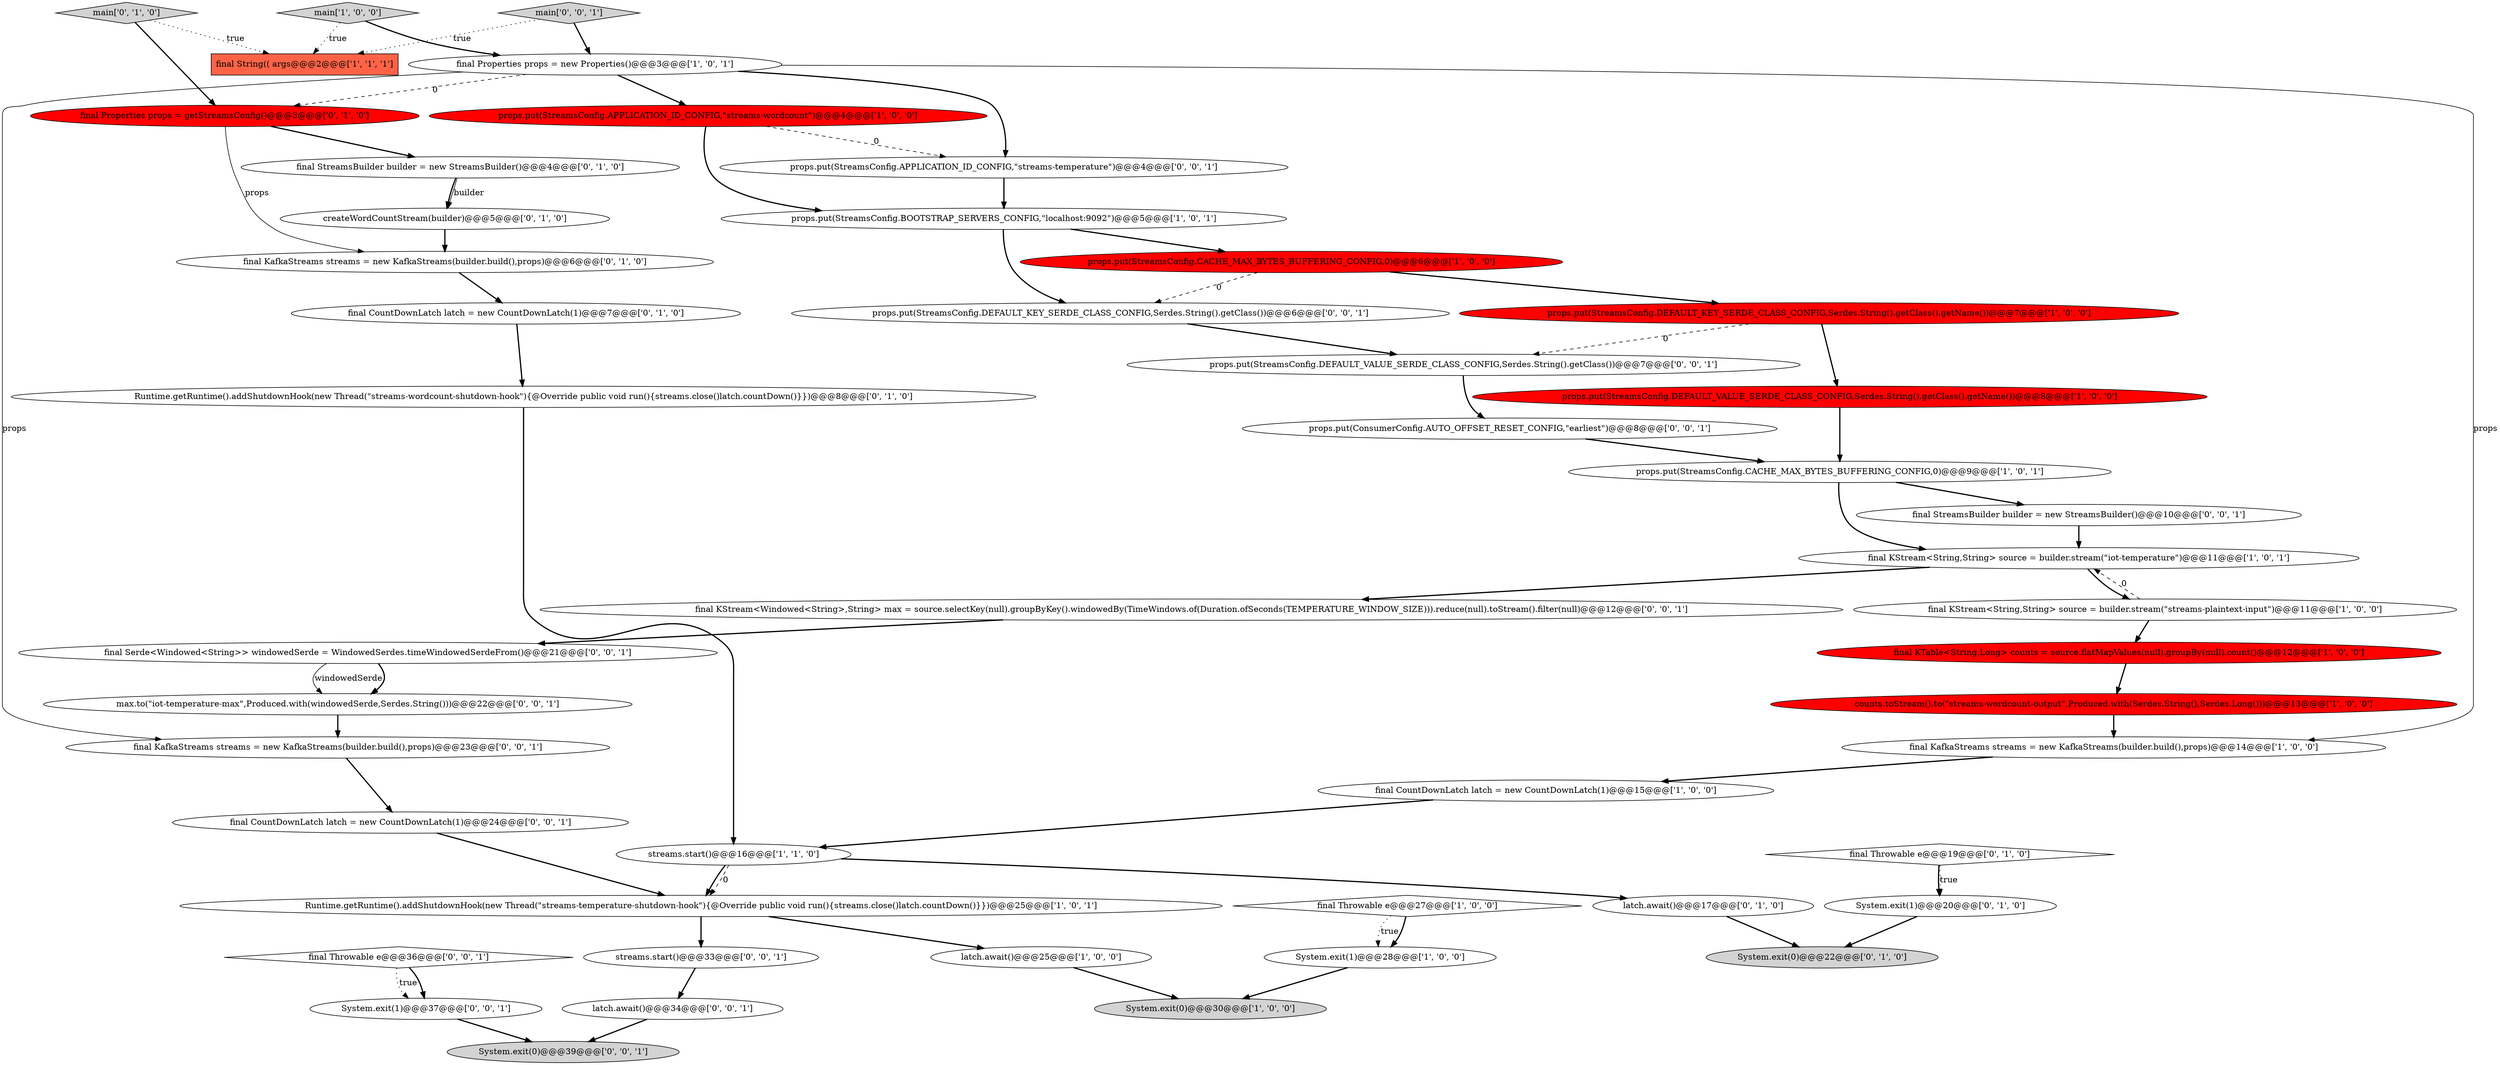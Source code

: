 digraph {
25 [style = filled, label = "createWordCountStream(builder)@@@5@@@['0', '1', '0']", fillcolor = white, shape = ellipse image = "AAA0AAABBB2BBB"];
29 [style = filled, label = "Runtime.getRuntime().addShutdownHook(new Thread(\"streams-wordcount-shutdown-hook\"){@Override public void run(){streams.close()latch.countDown()}})@@@8@@@['0', '1', '0']", fillcolor = white, shape = ellipse image = "AAA0AAABBB2BBB"];
33 [style = filled, label = "final CountDownLatch latch = new CountDownLatch(1)@@@24@@@['0', '0', '1']", fillcolor = white, shape = ellipse image = "AAA0AAABBB3BBB"];
4 [style = filled, label = "final KStream<String,String> source = builder.stream(\"iot-temperature\")@@@11@@@['1', '0', '1']", fillcolor = white, shape = ellipse image = "AAA0AAABBB1BBB"];
14 [style = filled, label = "Runtime.getRuntime().addShutdownHook(new Thread(\"streams-temperature-shutdown-hook\"){@Override public void run(){streams.close()latch.countDown()}})@@@25@@@['1', '0', '1']", fillcolor = white, shape = ellipse image = "AAA0AAABBB1BBB"];
16 [style = filled, label = "final KafkaStreams streams = new KafkaStreams(builder.build(),props)@@@14@@@['1', '0', '0']", fillcolor = white, shape = ellipse image = "AAA0AAABBB1BBB"];
35 [style = filled, label = "final Throwable e@@@36@@@['0', '0', '1']", fillcolor = white, shape = diamond image = "AAA0AAABBB3BBB"];
3 [style = filled, label = "System.exit(0)@@@30@@@['1', '0', '0']", fillcolor = lightgray, shape = ellipse image = "AAA0AAABBB1BBB"];
22 [style = filled, label = "latch.await()@@@17@@@['0', '1', '0']", fillcolor = white, shape = ellipse image = "AAA0AAABBB2BBB"];
2 [style = filled, label = "final Properties props = new Properties()@@@3@@@['1', '0', '1']", fillcolor = white, shape = ellipse image = "AAA0AAABBB1BBB"];
26 [style = filled, label = "final KafkaStreams streams = new KafkaStreams(builder.build(),props)@@@6@@@['0', '1', '0']", fillcolor = white, shape = ellipse image = "AAA0AAABBB2BBB"];
28 [style = filled, label = "final Properties props = getStreamsConfig()@@@3@@@['0', '1', '0']", fillcolor = red, shape = ellipse image = "AAA1AAABBB2BBB"];
30 [style = filled, label = "final StreamsBuilder builder = new StreamsBuilder()@@@4@@@['0', '1', '0']", fillcolor = white, shape = ellipse image = "AAA0AAABBB2BBB"];
20 [style = filled, label = "System.exit(1)@@@28@@@['1', '0', '0']", fillcolor = white, shape = ellipse image = "AAA0AAABBB1BBB"];
44 [style = filled, label = "final Serde<Windowed<String>> windowedSerde = WindowedSerdes.timeWindowedSerdeFrom()@@@21@@@['0', '0', '1']", fillcolor = white, shape = ellipse image = "AAA0AAABBB3BBB"];
24 [style = filled, label = "System.exit(0)@@@22@@@['0', '1', '0']", fillcolor = lightgray, shape = ellipse image = "AAA0AAABBB2BBB"];
23 [style = filled, label = "final Throwable e@@@19@@@['0', '1', '0']", fillcolor = white, shape = diamond image = "AAA0AAABBB2BBB"];
41 [style = filled, label = "main['0', '0', '1']", fillcolor = lightgray, shape = diamond image = "AAA0AAABBB3BBB"];
5 [style = filled, label = "props.put(StreamsConfig.APPLICATION_ID_CONFIG,\"streams-wordcount\")@@@4@@@['1', '0', '0']", fillcolor = red, shape = ellipse image = "AAA1AAABBB1BBB"];
15 [style = filled, label = "props.put(StreamsConfig.CACHE_MAX_BYTES_BUFFERING_CONFIG,0)@@@9@@@['1', '0', '1']", fillcolor = white, shape = ellipse image = "AAA0AAABBB1BBB"];
43 [style = filled, label = "props.put(StreamsConfig.DEFAULT_KEY_SERDE_CLASS_CONFIG,Serdes.String().getClass())@@@6@@@['0', '0', '1']", fillcolor = white, shape = ellipse image = "AAA0AAABBB3BBB"];
12 [style = filled, label = "props.put(StreamsConfig.CACHE_MAX_BYTES_BUFFERING_CONFIG,0)@@@6@@@['1', '0', '0']", fillcolor = red, shape = ellipse image = "AAA1AAABBB1BBB"];
1 [style = filled, label = "final CountDownLatch latch = new CountDownLatch(1)@@@15@@@['1', '0', '0']", fillcolor = white, shape = ellipse image = "AAA0AAABBB1BBB"];
9 [style = filled, label = "props.put(StreamsConfig.BOOTSTRAP_SERVERS_CONFIG,\"localhost:9092\")@@@5@@@['1', '0', '1']", fillcolor = white, shape = ellipse image = "AAA0AAABBB1BBB"];
19 [style = filled, label = "final String(( args@@@2@@@['1', '1', '1']", fillcolor = tomato, shape = box image = "AAA0AAABBB1BBB"];
7 [style = filled, label = "final KTable<String,Long> counts = source.flatMapValues(null).groupBy(null).count()@@@12@@@['1', '0', '0']", fillcolor = red, shape = ellipse image = "AAA1AAABBB1BBB"];
10 [style = filled, label = "counts.toStream().to(\"streams-wordcount-output\",Produced.with(Serdes.String(),Serdes.Long()))@@@13@@@['1', '0', '0']", fillcolor = red, shape = ellipse image = "AAA1AAABBB1BBB"];
47 [style = filled, label = "props.put(StreamsConfig.DEFAULT_VALUE_SERDE_CLASS_CONFIG,Serdes.String().getClass())@@@7@@@['0', '0', '1']", fillcolor = white, shape = ellipse image = "AAA0AAABBB3BBB"];
32 [style = filled, label = "final KStream<Windowed<String>,String> max = source.selectKey(null).groupByKey().windowedBy(TimeWindows.of(Duration.ofSeconds(TEMPERATURE_WINDOW_SIZE))).reduce(null).toStream().filter(null)@@@12@@@['0', '0', '1']", fillcolor = white, shape = ellipse image = "AAA0AAABBB3BBB"];
6 [style = filled, label = "props.put(StreamsConfig.DEFAULT_VALUE_SERDE_CLASS_CONFIG,Serdes.String().getClass().getName())@@@8@@@['1', '0', '0']", fillcolor = red, shape = ellipse image = "AAA1AAABBB1BBB"];
11 [style = filled, label = "main['1', '0', '0']", fillcolor = lightgray, shape = diamond image = "AAA0AAABBB1BBB"];
18 [style = filled, label = "props.put(StreamsConfig.DEFAULT_KEY_SERDE_CLASS_CONFIG,Serdes.String().getClass().getName())@@@7@@@['1', '0', '0']", fillcolor = red, shape = ellipse image = "AAA1AAABBB1BBB"];
37 [style = filled, label = "props.put(StreamsConfig.APPLICATION_ID_CONFIG,\"streams-temperature\")@@@4@@@['0', '0', '1']", fillcolor = white, shape = ellipse image = "AAA0AAABBB3BBB"];
39 [style = filled, label = "streams.start()@@@33@@@['0', '0', '1']", fillcolor = white, shape = ellipse image = "AAA0AAABBB3BBB"];
0 [style = filled, label = "final KStream<String,String> source = builder.stream(\"streams-plaintext-input\")@@@11@@@['1', '0', '0']", fillcolor = white, shape = ellipse image = "AAA0AAABBB1BBB"];
38 [style = filled, label = "final StreamsBuilder builder = new StreamsBuilder()@@@10@@@['0', '0', '1']", fillcolor = white, shape = ellipse image = "AAA0AAABBB3BBB"];
46 [style = filled, label = "props.put(ConsumerConfig.AUTO_OFFSET_RESET_CONFIG,\"earliest\")@@@8@@@['0', '0', '1']", fillcolor = white, shape = ellipse image = "AAA0AAABBB3BBB"];
13 [style = filled, label = "latch.await()@@@25@@@['1', '0', '0']", fillcolor = white, shape = ellipse image = "AAA0AAABBB1BBB"];
31 [style = filled, label = "System.exit(1)@@@20@@@['0', '1', '0']", fillcolor = white, shape = ellipse image = "AAA0AAABBB2BBB"];
40 [style = filled, label = "latch.await()@@@34@@@['0', '0', '1']", fillcolor = white, shape = ellipse image = "AAA0AAABBB3BBB"];
34 [style = filled, label = "System.exit(1)@@@37@@@['0', '0', '1']", fillcolor = white, shape = ellipse image = "AAA0AAABBB3BBB"];
21 [style = filled, label = "main['0', '1', '0']", fillcolor = lightgray, shape = diamond image = "AAA0AAABBB2BBB"];
8 [style = filled, label = "streams.start()@@@16@@@['1', '1', '0']", fillcolor = white, shape = ellipse image = "AAA0AAABBB1BBB"];
27 [style = filled, label = "final CountDownLatch latch = new CountDownLatch(1)@@@7@@@['0', '1', '0']", fillcolor = white, shape = ellipse image = "AAA0AAABBB2BBB"];
36 [style = filled, label = "System.exit(0)@@@39@@@['0', '0', '1']", fillcolor = lightgray, shape = ellipse image = "AAA0AAABBB3BBB"];
42 [style = filled, label = "final KafkaStreams streams = new KafkaStreams(builder.build(),props)@@@23@@@['0', '0', '1']", fillcolor = white, shape = ellipse image = "AAA0AAABBB3BBB"];
45 [style = filled, label = "max.to(\"iot-temperature-max\",Produced.with(windowedSerde,Serdes.String()))@@@22@@@['0', '0', '1']", fillcolor = white, shape = ellipse image = "AAA0AAABBB3BBB"];
17 [style = filled, label = "final Throwable e@@@27@@@['1', '0', '0']", fillcolor = white, shape = diamond image = "AAA0AAABBB1BBB"];
17->20 [style = dotted, label="true"];
23->31 [style = bold, label=""];
29->8 [style = bold, label=""];
15->38 [style = bold, label=""];
33->14 [style = bold, label=""];
18->47 [style = dashed, label="0"];
1->8 [style = bold, label=""];
5->9 [style = bold, label=""];
28->30 [style = bold, label=""];
7->10 [style = bold, label=""];
46->15 [style = bold, label=""];
31->24 [style = bold, label=""];
38->4 [style = bold, label=""];
8->14 [style = bold, label=""];
30->25 [style = bold, label=""];
47->46 [style = bold, label=""];
42->33 [style = bold, label=""];
0->4 [style = dashed, label="0"];
20->3 [style = bold, label=""];
8->14 [style = dashed, label="0"];
9->43 [style = bold, label=""];
41->2 [style = bold, label=""];
11->2 [style = bold, label=""];
6->15 [style = bold, label=""];
21->28 [style = bold, label=""];
4->0 [style = bold, label=""];
8->22 [style = bold, label=""];
0->7 [style = bold, label=""];
37->9 [style = bold, label=""];
12->43 [style = dashed, label="0"];
26->27 [style = bold, label=""];
43->47 [style = bold, label=""];
10->16 [style = bold, label=""];
13->3 [style = bold, label=""];
16->1 [style = bold, label=""];
18->6 [style = bold, label=""];
40->36 [style = bold, label=""];
2->16 [style = solid, label="props"];
28->26 [style = solid, label="props"];
39->40 [style = bold, label=""];
34->36 [style = bold, label=""];
21->19 [style = dotted, label="true"];
25->26 [style = bold, label=""];
2->28 [style = dashed, label="0"];
15->4 [style = bold, label=""];
12->18 [style = bold, label=""];
32->44 [style = bold, label=""];
45->42 [style = bold, label=""];
35->34 [style = dotted, label="true"];
2->42 [style = solid, label="props"];
44->45 [style = solid, label="windowedSerde"];
11->19 [style = dotted, label="true"];
9->12 [style = bold, label=""];
14->13 [style = bold, label=""];
27->29 [style = bold, label=""];
22->24 [style = bold, label=""];
2->37 [style = bold, label=""];
35->34 [style = bold, label=""];
14->39 [style = bold, label=""];
44->45 [style = bold, label=""];
23->31 [style = dotted, label="true"];
30->25 [style = solid, label="builder"];
41->19 [style = dotted, label="true"];
4->32 [style = bold, label=""];
5->37 [style = dashed, label="0"];
2->5 [style = bold, label=""];
17->20 [style = bold, label=""];
}
